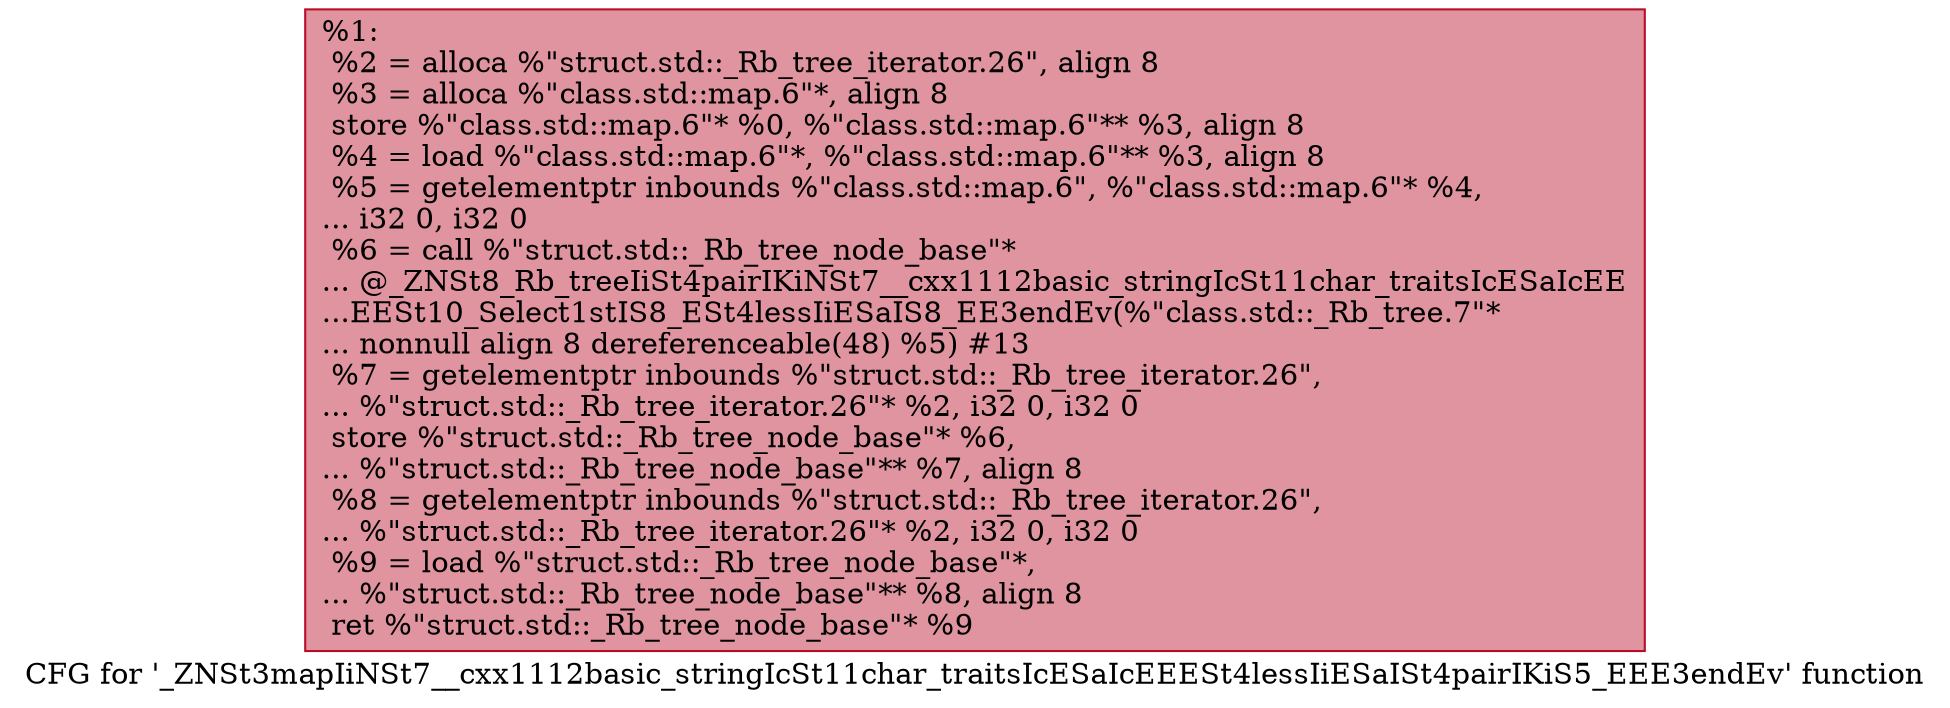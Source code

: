 digraph "CFG for '_ZNSt3mapIiNSt7__cxx1112basic_stringIcSt11char_traitsIcESaIcEEESt4lessIiESaISt4pairIKiS5_EEE3endEv' function" {
	label="CFG for '_ZNSt3mapIiNSt7__cxx1112basic_stringIcSt11char_traitsIcESaIcEEESt4lessIiESaISt4pairIKiS5_EEE3endEv' function";

	Node0x55a8468568d0 [shape=record,color="#b70d28ff", style=filled, fillcolor="#b70d2870",label="{%1:\l  %2 = alloca %\"struct.std::_Rb_tree_iterator.26\", align 8\l  %3 = alloca %\"class.std::map.6\"*, align 8\l  store %\"class.std::map.6\"* %0, %\"class.std::map.6\"** %3, align 8\l  %4 = load %\"class.std::map.6\"*, %\"class.std::map.6\"** %3, align 8\l  %5 = getelementptr inbounds %\"class.std::map.6\", %\"class.std::map.6\"* %4,\l... i32 0, i32 0\l  %6 = call %\"struct.std::_Rb_tree_node_base\"*\l... @_ZNSt8_Rb_treeIiSt4pairIKiNSt7__cxx1112basic_stringIcSt11char_traitsIcESaIcEE\l...EESt10_Select1stIS8_ESt4lessIiESaIS8_EE3endEv(%\"class.std::_Rb_tree.7\"*\l... nonnull align 8 dereferenceable(48) %5) #13\l  %7 = getelementptr inbounds %\"struct.std::_Rb_tree_iterator.26\",\l... %\"struct.std::_Rb_tree_iterator.26\"* %2, i32 0, i32 0\l  store %\"struct.std::_Rb_tree_node_base\"* %6,\l... %\"struct.std::_Rb_tree_node_base\"** %7, align 8\l  %8 = getelementptr inbounds %\"struct.std::_Rb_tree_iterator.26\",\l... %\"struct.std::_Rb_tree_iterator.26\"* %2, i32 0, i32 0\l  %9 = load %\"struct.std::_Rb_tree_node_base\"*,\l... %\"struct.std::_Rb_tree_node_base\"** %8, align 8\l  ret %\"struct.std::_Rb_tree_node_base\"* %9\l}"];
}
